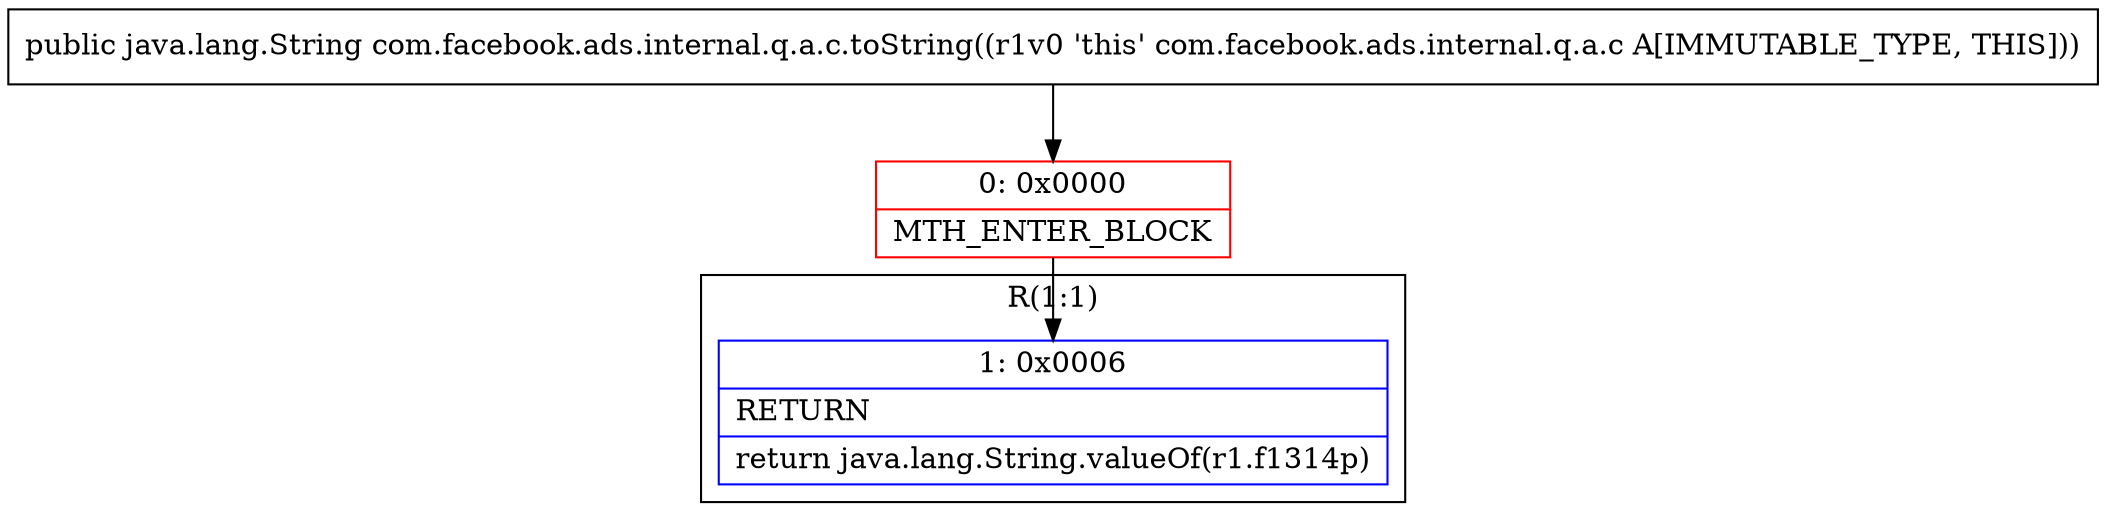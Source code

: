 digraph "CFG forcom.facebook.ads.internal.q.a.c.toString()Ljava\/lang\/String;" {
subgraph cluster_Region_2024381539 {
label = "R(1:1)";
node [shape=record,color=blue];
Node_1 [shape=record,label="{1\:\ 0x0006|RETURN\l|return java.lang.String.valueOf(r1.f1314p)\l}"];
}
Node_0 [shape=record,color=red,label="{0\:\ 0x0000|MTH_ENTER_BLOCK\l}"];
MethodNode[shape=record,label="{public java.lang.String com.facebook.ads.internal.q.a.c.toString((r1v0 'this' com.facebook.ads.internal.q.a.c A[IMMUTABLE_TYPE, THIS])) }"];
MethodNode -> Node_0;
Node_0 -> Node_1;
}

